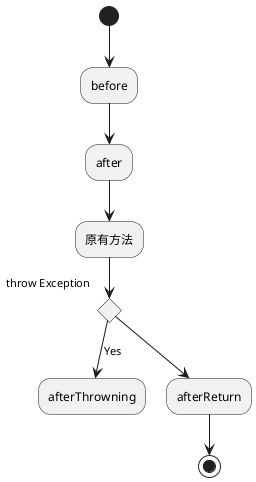 @startuml
(*)  --> "before"
--> "after"
--> "原有方法"
If "throw Exception" then
--> [Yes] "afterThrowning"
else
--> "afterReturn"

Endif

-->(*)
@enduml
